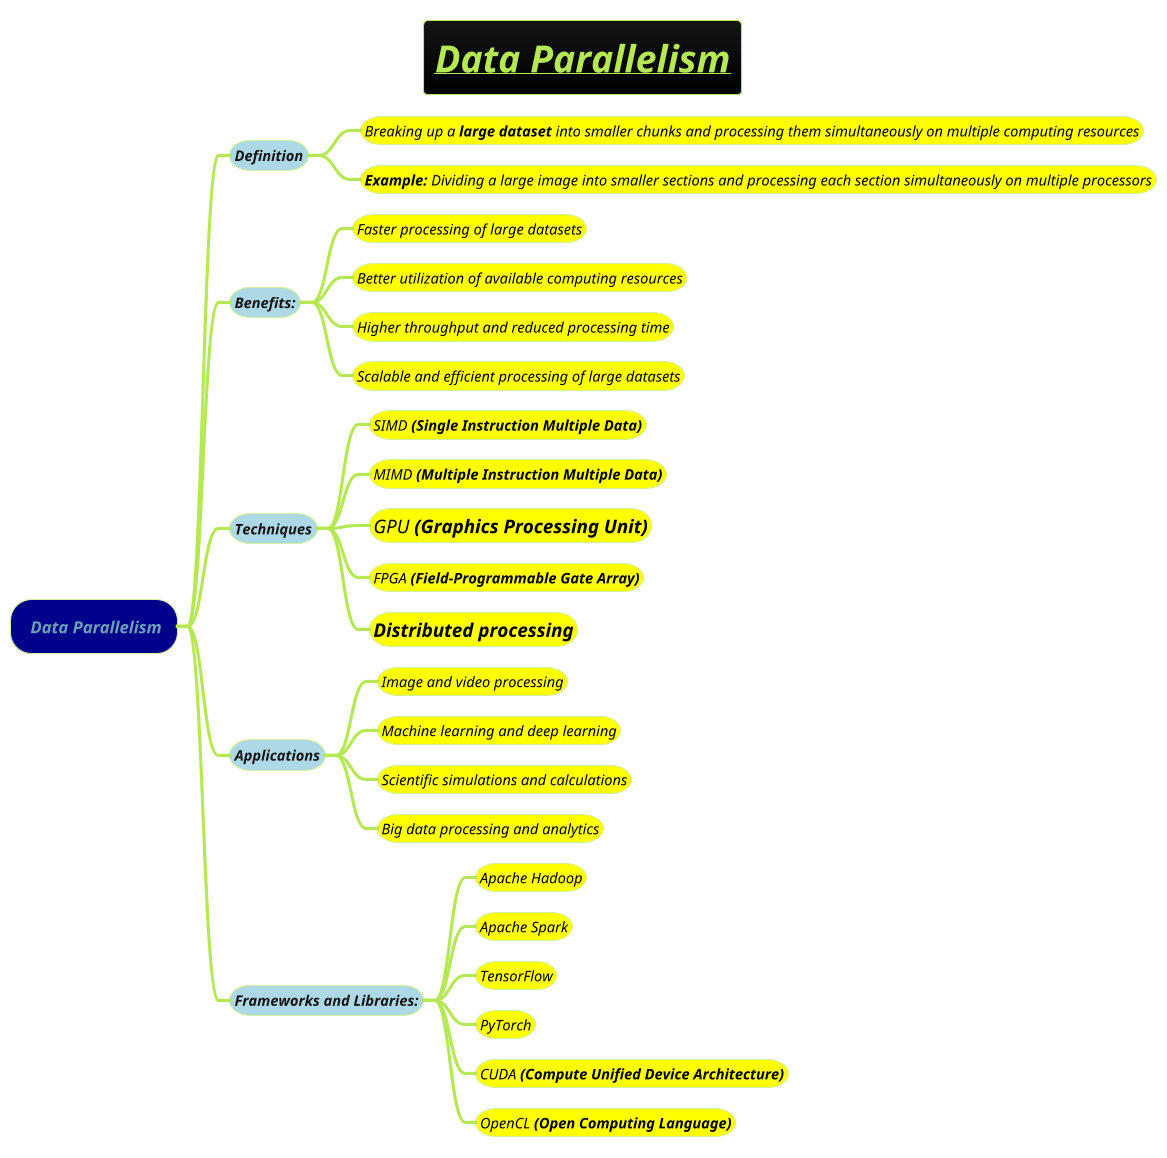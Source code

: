 @startmindmap
title =<i><b><u>Data Parallelism
!theme hacker

*[#darkblue] <i> Data Parallelism
**[#lightblue] <i><color #blac><size:14>Definition
***[#yellow] <i><color #black><size:14>Breaking up a **large dataset** into smaller chunks and processing them simultaneously on multiple computing resources

***[#yellow] <i><color #black><size:14>**Example:** Dividing a large image into smaller sections and processing each section simultaneously on multiple processors
**[#lightblue] <i><color #blac><size:14>Benefits:
***[#yellow] <i><color #black><size:14>Faster processing of large datasets
***[#yellow] <i><color #black><size:14>Better utilization of available computing resources
***[#yellow] <i><color #black><size:14>Higher throughput and reduced processing time
***[#yellow] <i><color #black><size:14>Scalable and efficient processing of large datasets
**[#lightblue] <i><color #blac><size:14>Techniques
***[#yellow] <i><color #black><size:14>SIMD <b>(Single Instruction Multiple Data)
***[#yellow] <i><color #black><size:14>MIMD <b>(Multiple Instruction Multiple Data)
***[#yellow] <i><color #black><size:18>GPU <b>(Graphics Processing Unit)
***[#yellow] <i><color #black><size:14>FPGA <b>(Field-Programmable Gate Array)
***[#yellow] <i><color #black><size:18><b>Distributed processing
**[#lightblue] <i><color #blac><size:14>Applications
***[#yellow] <i><color #black><size:14>Image and video processing
***[#yellow] <i><color #black><size:14>Machine learning and deep learning
***[#yellow] <i><color #black><size:14>Scientific simulations and calculations
***[#yellow] <i><color #black><size:14>Big data processing and analytics
**[#lightblue] <i><color #blac><size:14>Frameworks and Libraries:
***[#yellow] <i><color #black><size:14>Apache Hadoop
***[#yellow] <i><color #black><size:14>Apache Spark
***[#yellow] <i><color #black><size:14>TensorFlow
***[#yellow] <i><color #black><size:14>PyTorch
***[#yellow] <i><color #black><size:14>CUDA <b>(Compute Unified Device Architecture)
***[#yellow] <i><color #black><size:14>OpenCL <b>(Open Computing Language)
@endmindmap
